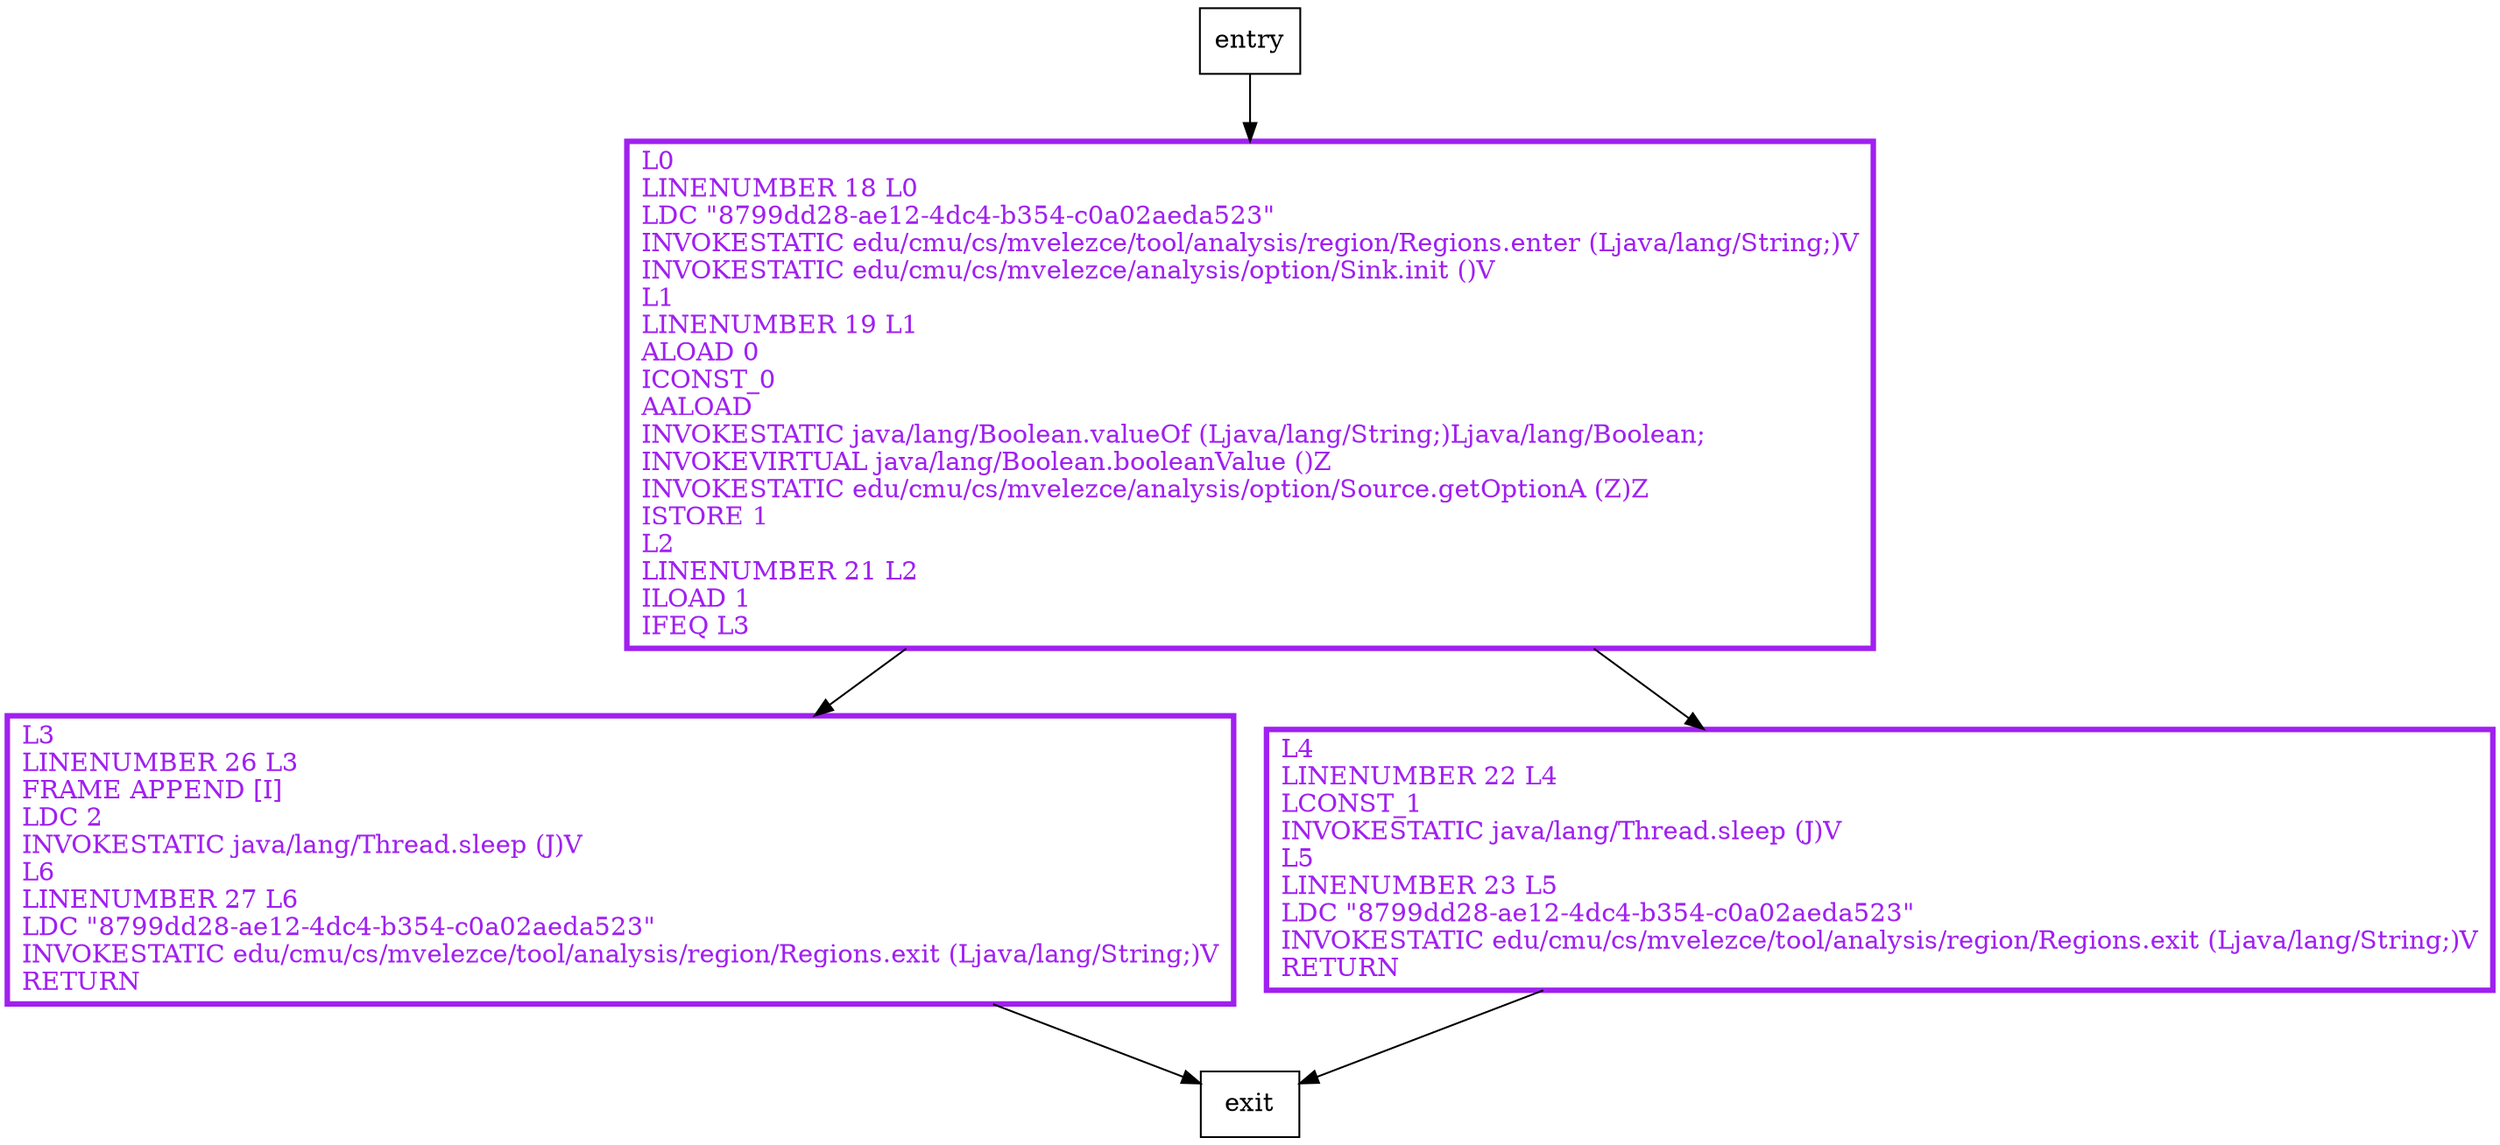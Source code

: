 digraph main {
node [shape=record];
37380050 [label="L0\lLINENUMBER 18 L0\lLDC \"8799dd28-ae12-4dc4-b354-c0a02aeda523\"\lINVOKESTATIC edu/cmu/cs/mvelezce/tool/analysis/region/Regions.enter (Ljava/lang/String;)V\lINVOKESTATIC edu/cmu/cs/mvelezce/analysis/option/Sink.init ()V\lL1\lLINENUMBER 19 L1\lALOAD 0\lICONST_0\lAALOAD\lINVOKESTATIC java/lang/Boolean.valueOf (Ljava/lang/String;)Ljava/lang/Boolean;\lINVOKEVIRTUAL java/lang/Boolean.booleanValue ()Z\lINVOKESTATIC edu/cmu/cs/mvelezce/analysis/option/Source.getOptionA (Z)Z\lISTORE 1\lL2\lLINENUMBER 21 L2\lILOAD 1\lIFEQ L3\l"];
2023938592 [label="L3\lLINENUMBER 26 L3\lFRAME APPEND [I]\lLDC 2\lINVOKESTATIC java/lang/Thread.sleep (J)V\lL6\lLINENUMBER 27 L6\lLDC \"8799dd28-ae12-4dc4-b354-c0a02aeda523\"\lINVOKESTATIC edu/cmu/cs/mvelezce/tool/analysis/region/Regions.exit (Ljava/lang/String;)V\lRETURN\l"];
231977479 [label="L4\lLINENUMBER 22 L4\lLCONST_1\lINVOKESTATIC java/lang/Thread.sleep (J)V\lL5\lLINENUMBER 23 L5\lLDC \"8799dd28-ae12-4dc4-b354-c0a02aeda523\"\lINVOKESTATIC edu/cmu/cs/mvelezce/tool/analysis/region/Regions.exit (Ljava/lang/String;)V\lRETURN\l"];
entry;
exit;
entry -> 37380050;
37380050 -> 2023938592;
37380050 -> 231977479;
2023938592 -> exit;
231977479 -> exit;
37380050[fontcolor="purple", penwidth=3, color="purple"];
2023938592[fontcolor="purple", penwidth=3, color="purple"];
231977479[fontcolor="purple", penwidth=3, color="purple"];
}
